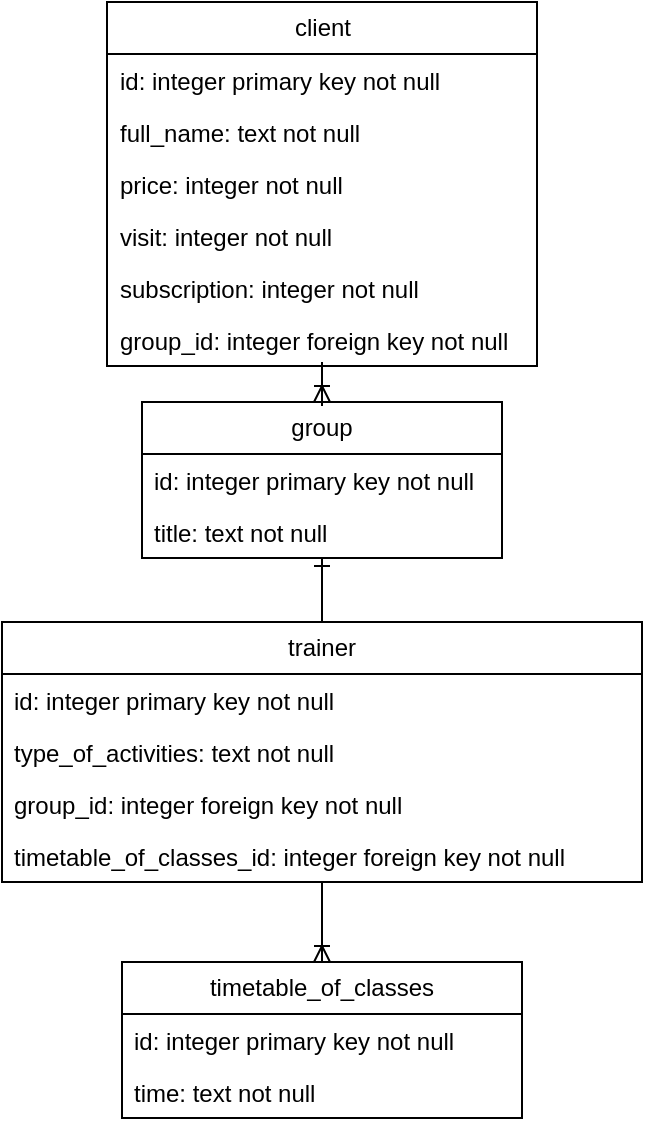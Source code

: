<mxfile version="21.6.8" type="device">
  <diagram name="Page-1" id="gwRREFC47qbMZOVPBy6i">
    <mxGraphModel dx="810" dy="473" grid="1" gridSize="10" guides="1" tooltips="1" connect="1" arrows="1" fold="1" page="1" pageScale="1" pageWidth="850" pageHeight="1100" math="0" shadow="0">
      <root>
        <mxCell id="0" />
        <mxCell id="1" parent="0" />
        <mxCell id="SfuORoU5F6rjj5oaqZg6-2" style="edgeStyle=orthogonalEdgeStyle;rounded=0;orthogonalLoop=1;jettySize=auto;html=1;endArrow=ERoneToMany;endFill=0;" parent="1" source="JPWTTGzQHzgfMVElDUcT-2" target="JPWTTGzQHzgfMVElDUcT-19" edge="1">
          <mxGeometry relative="1" as="geometry" />
        </mxCell>
        <mxCell id="JPWTTGzQHzgfMVElDUcT-2" value="trainer" style="swimlane;fontStyle=0;childLayout=stackLayout;horizontal=1;startSize=26;fillColor=none;horizontalStack=0;resizeParent=1;resizeParentMax=0;resizeLast=0;collapsible=1;marginBottom=0;whiteSpace=wrap;html=1;" parent="1" vertex="1">
          <mxGeometry x="80" y="710" width="320" height="130" as="geometry">
            <mxRectangle x="80" y="80" width="70" height="30" as="alternateBounds" />
          </mxGeometry>
        </mxCell>
        <mxCell id="JPWTTGzQHzgfMVElDUcT-3" value="id: integer primary key not null" style="text;strokeColor=none;fillColor=none;align=left;verticalAlign=top;spacingLeft=4;spacingRight=4;overflow=hidden;rotatable=0;points=[[0,0.5],[1,0.5]];portConstraint=eastwest;whiteSpace=wrap;html=1;" parent="JPWTTGzQHzgfMVElDUcT-2" vertex="1">
          <mxGeometry y="26" width="320" height="26" as="geometry" />
        </mxCell>
        <mxCell id="JPWTTGzQHzgfMVElDUcT-5" value="type_of_activities: text not null" style="text;strokeColor=none;fillColor=none;align=left;verticalAlign=top;spacingLeft=4;spacingRight=4;overflow=hidden;rotatable=0;points=[[0,0.5],[1,0.5]];portConstraint=eastwest;whiteSpace=wrap;html=1;" parent="JPWTTGzQHzgfMVElDUcT-2" vertex="1">
          <mxGeometry y="52" width="320" height="26" as="geometry" />
        </mxCell>
        <mxCell id="JPWTTGzQHzgfMVElDUcT-18" value="group_id: integer foreign key not null" style="text;strokeColor=none;fillColor=none;align=left;verticalAlign=top;spacingLeft=4;spacingRight=4;overflow=hidden;rotatable=0;points=[[0,0.5],[1,0.5]];portConstraint=eastwest;whiteSpace=wrap;html=1;" parent="JPWTTGzQHzgfMVElDUcT-2" vertex="1">
          <mxGeometry y="78" width="320" height="26" as="geometry" />
        </mxCell>
        <mxCell id="JPWTTGzQHzgfMVElDUcT-6" value="timetable_of_classes_id: integer foreign key not null" style="text;strokeColor=none;fillColor=none;align=left;verticalAlign=top;spacingLeft=4;spacingRight=4;overflow=hidden;rotatable=0;points=[[0,0.5],[1,0.5]];portConstraint=eastwest;whiteSpace=wrap;html=1;spacing=2;" parent="JPWTTGzQHzgfMVElDUcT-2" vertex="1">
          <mxGeometry y="104" width="320" height="26" as="geometry" />
        </mxCell>
        <mxCell id="JPWTTGzQHzgfMVElDUcT-8" value="group" style="swimlane;fontStyle=0;childLayout=stackLayout;horizontal=1;startSize=26;fillColor=none;horizontalStack=0;resizeParent=1;resizeParentMax=0;resizeLast=0;collapsible=1;marginBottom=0;whiteSpace=wrap;html=1;" parent="1" vertex="1">
          <mxGeometry x="150" y="600" width="180" height="78" as="geometry" />
        </mxCell>
        <mxCell id="JPWTTGzQHzgfMVElDUcT-9" value="id: integer primary key not null" style="text;strokeColor=none;fillColor=none;align=left;verticalAlign=top;spacingLeft=4;spacingRight=4;overflow=hidden;rotatable=0;points=[[0,0.5],[1,0.5]];portConstraint=eastwest;whiteSpace=wrap;html=1;" parent="JPWTTGzQHzgfMVElDUcT-8" vertex="1">
          <mxGeometry y="26" width="180" height="26" as="geometry" />
        </mxCell>
        <mxCell id="JPWTTGzQHzgfMVElDUcT-10" value="title: text not null" style="text;strokeColor=none;fillColor=none;align=left;verticalAlign=top;spacingLeft=4;spacingRight=4;overflow=hidden;rotatable=0;points=[[0,0.5],[1,0.5]];portConstraint=eastwest;whiteSpace=wrap;html=1;" parent="JPWTTGzQHzgfMVElDUcT-8" vertex="1">
          <mxGeometry y="52" width="180" height="26" as="geometry" />
        </mxCell>
        <mxCell id="SfuORoU5F6rjj5oaqZg6-3" style="edgeStyle=orthogonalEdgeStyle;rounded=0;orthogonalLoop=1;jettySize=auto;html=1;endArrow=ERoneToMany;endFill=0;" parent="1" source="JPWTTGzQHzgfMVElDUcT-12" target="JPWTTGzQHzgfMVElDUcT-8" edge="1">
          <mxGeometry relative="1" as="geometry" />
        </mxCell>
        <mxCell id="JPWTTGzQHzgfMVElDUcT-12" value="client" style="swimlane;fontStyle=0;childLayout=stackLayout;horizontal=1;startSize=26;fillColor=none;horizontalStack=0;resizeParent=1;resizeParentMax=0;resizeLast=0;collapsible=1;marginBottom=0;whiteSpace=wrap;html=1;" parent="1" vertex="1">
          <mxGeometry x="132.5" y="400" width="215" height="182" as="geometry" />
        </mxCell>
        <mxCell id="JPWTTGzQHzgfMVElDUcT-13" value="id: integer primary key not null" style="text;strokeColor=none;fillColor=none;align=left;verticalAlign=top;spacingLeft=4;spacingRight=4;overflow=hidden;rotatable=0;points=[[0,0.5],[1,0.5]];portConstraint=eastwest;whiteSpace=wrap;html=1;" parent="JPWTTGzQHzgfMVElDUcT-12" vertex="1">
          <mxGeometry y="26" width="215" height="26" as="geometry" />
        </mxCell>
        <mxCell id="JPWTTGzQHzgfMVElDUcT-14" value="full_name: text not null" style="text;strokeColor=none;fillColor=none;align=left;verticalAlign=top;spacingLeft=4;spacingRight=4;overflow=hidden;rotatable=0;points=[[0,0.5],[1,0.5]];portConstraint=eastwest;whiteSpace=wrap;html=1;" parent="JPWTTGzQHzgfMVElDUcT-12" vertex="1">
          <mxGeometry y="52" width="215" height="26" as="geometry" />
        </mxCell>
        <mxCell id="mP268c0FgqLA2c55p86d-1" value="price: integer not null" style="text;strokeColor=none;fillColor=none;align=left;verticalAlign=top;spacingLeft=4;spacingRight=4;overflow=hidden;rotatable=0;points=[[0,0.5],[1,0.5]];portConstraint=eastwest;whiteSpace=wrap;html=1;" vertex="1" parent="JPWTTGzQHzgfMVElDUcT-12">
          <mxGeometry y="78" width="215" height="26" as="geometry" />
        </mxCell>
        <mxCell id="JPWTTGzQHzgfMVElDUcT-16" value="visit: integer not null" style="text;strokeColor=none;fillColor=none;align=left;verticalAlign=top;spacingLeft=4;spacingRight=4;overflow=hidden;rotatable=0;points=[[0,0.5],[1,0.5]];portConstraint=eastwest;whiteSpace=wrap;html=1;" parent="JPWTTGzQHzgfMVElDUcT-12" vertex="1">
          <mxGeometry y="104" width="215" height="26" as="geometry" />
        </mxCell>
        <mxCell id="JPWTTGzQHzgfMVElDUcT-15" value="subscription: integer not null" style="text;strokeColor=none;fillColor=none;align=left;verticalAlign=top;spacingLeft=4;spacingRight=4;overflow=hidden;rotatable=0;points=[[0,0.5],[1,0.5]];portConstraint=eastwest;whiteSpace=wrap;html=1;" parent="JPWTTGzQHzgfMVElDUcT-12" vertex="1">
          <mxGeometry y="130" width="215" height="26" as="geometry" />
        </mxCell>
        <mxCell id="JPWTTGzQHzgfMVElDUcT-17" value="group_id: integer foreign key not null" style="text;strokeColor=none;fillColor=none;align=left;verticalAlign=top;spacingLeft=4;spacingRight=4;overflow=hidden;rotatable=0;points=[[0,0.5],[1,0.5]];portConstraint=eastwest;whiteSpace=wrap;html=1;" parent="JPWTTGzQHzgfMVElDUcT-12" vertex="1">
          <mxGeometry y="156" width="215" height="26" as="geometry" />
        </mxCell>
        <mxCell id="JPWTTGzQHzgfMVElDUcT-19" value="timetable_of_classes" style="swimlane;fontStyle=0;childLayout=stackLayout;horizontal=1;startSize=26;fillColor=none;horizontalStack=0;resizeParent=1;resizeParentMax=0;resizeLast=0;collapsible=1;marginBottom=0;whiteSpace=wrap;html=1;" parent="1" vertex="1">
          <mxGeometry x="140" y="880" width="200" height="78" as="geometry" />
        </mxCell>
        <mxCell id="JPWTTGzQHzgfMVElDUcT-20" value="id: integer primary key not null" style="text;strokeColor=none;fillColor=none;align=left;verticalAlign=top;spacingLeft=4;spacingRight=4;overflow=hidden;rotatable=0;points=[[0,0.5],[1,0.5]];portConstraint=eastwest;whiteSpace=wrap;html=1;" parent="JPWTTGzQHzgfMVElDUcT-19" vertex="1">
          <mxGeometry y="26" width="200" height="26" as="geometry" />
        </mxCell>
        <mxCell id="JPWTTGzQHzgfMVElDUcT-21" value="time: text not null" style="text;strokeColor=none;fillColor=none;align=left;verticalAlign=top;spacingLeft=4;spacingRight=4;overflow=hidden;rotatable=0;points=[[0,0.5],[1,0.5]];portConstraint=eastwest;whiteSpace=wrap;html=1;" parent="JPWTTGzQHzgfMVElDUcT-19" vertex="1">
          <mxGeometry y="52" width="200" height="26" as="geometry" />
        </mxCell>
        <mxCell id="SfuORoU5F6rjj5oaqZg6-1" style="edgeStyle=orthogonalEdgeStyle;rounded=0;orthogonalLoop=1;jettySize=auto;html=1;endArrow=ERone;endFill=0;exitX=0.5;exitY=0;exitDx=0;exitDy=0;" parent="1" source="JPWTTGzQHzgfMVElDUcT-2" target="JPWTTGzQHzgfMVElDUcT-8" edge="1">
          <mxGeometry relative="1" as="geometry" />
        </mxCell>
      </root>
    </mxGraphModel>
  </diagram>
</mxfile>

